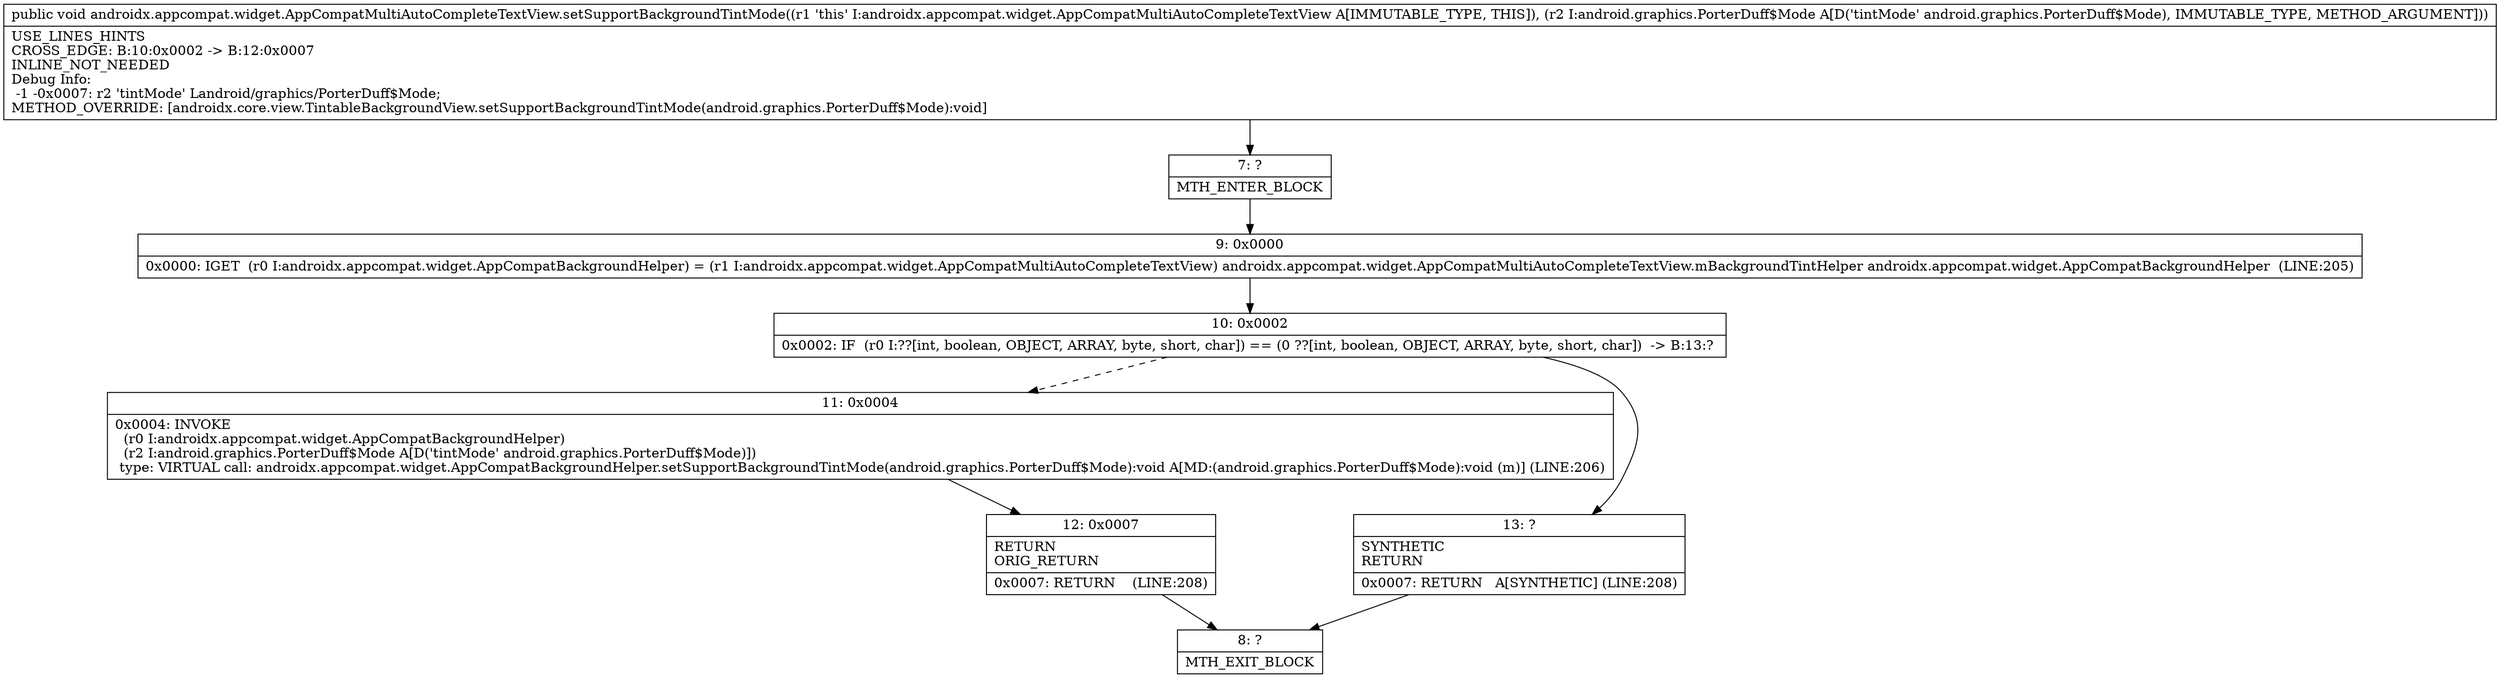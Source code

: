 digraph "CFG forandroidx.appcompat.widget.AppCompatMultiAutoCompleteTextView.setSupportBackgroundTintMode(Landroid\/graphics\/PorterDuff$Mode;)V" {
Node_7 [shape=record,label="{7\:\ ?|MTH_ENTER_BLOCK\l}"];
Node_9 [shape=record,label="{9\:\ 0x0000|0x0000: IGET  (r0 I:androidx.appcompat.widget.AppCompatBackgroundHelper) = (r1 I:androidx.appcompat.widget.AppCompatMultiAutoCompleteTextView) androidx.appcompat.widget.AppCompatMultiAutoCompleteTextView.mBackgroundTintHelper androidx.appcompat.widget.AppCompatBackgroundHelper  (LINE:205)\l}"];
Node_10 [shape=record,label="{10\:\ 0x0002|0x0002: IF  (r0 I:??[int, boolean, OBJECT, ARRAY, byte, short, char]) == (0 ??[int, boolean, OBJECT, ARRAY, byte, short, char])  \-\> B:13:? \l}"];
Node_11 [shape=record,label="{11\:\ 0x0004|0x0004: INVOKE  \l  (r0 I:androidx.appcompat.widget.AppCompatBackgroundHelper)\l  (r2 I:android.graphics.PorterDuff$Mode A[D('tintMode' android.graphics.PorterDuff$Mode)])\l type: VIRTUAL call: androidx.appcompat.widget.AppCompatBackgroundHelper.setSupportBackgroundTintMode(android.graphics.PorterDuff$Mode):void A[MD:(android.graphics.PorterDuff$Mode):void (m)] (LINE:206)\l}"];
Node_12 [shape=record,label="{12\:\ 0x0007|RETURN\lORIG_RETURN\l|0x0007: RETURN    (LINE:208)\l}"];
Node_8 [shape=record,label="{8\:\ ?|MTH_EXIT_BLOCK\l}"];
Node_13 [shape=record,label="{13\:\ ?|SYNTHETIC\lRETURN\l|0x0007: RETURN   A[SYNTHETIC] (LINE:208)\l}"];
MethodNode[shape=record,label="{public void androidx.appcompat.widget.AppCompatMultiAutoCompleteTextView.setSupportBackgroundTintMode((r1 'this' I:androidx.appcompat.widget.AppCompatMultiAutoCompleteTextView A[IMMUTABLE_TYPE, THIS]), (r2 I:android.graphics.PorterDuff$Mode A[D('tintMode' android.graphics.PorterDuff$Mode), IMMUTABLE_TYPE, METHOD_ARGUMENT]))  | USE_LINES_HINTS\lCROSS_EDGE: B:10:0x0002 \-\> B:12:0x0007\lINLINE_NOT_NEEDED\lDebug Info:\l  \-1 \-0x0007: r2 'tintMode' Landroid\/graphics\/PorterDuff$Mode;\lMETHOD_OVERRIDE: [androidx.core.view.TintableBackgroundView.setSupportBackgroundTintMode(android.graphics.PorterDuff$Mode):void]\l}"];
MethodNode -> Node_7;Node_7 -> Node_9;
Node_9 -> Node_10;
Node_10 -> Node_11[style=dashed];
Node_10 -> Node_13;
Node_11 -> Node_12;
Node_12 -> Node_8;
Node_13 -> Node_8;
}

